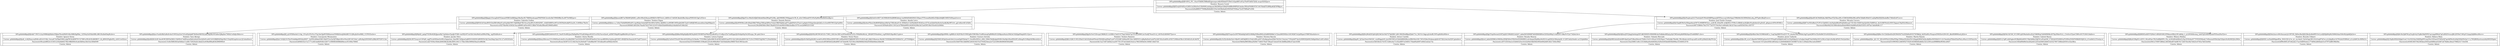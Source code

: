 digraph BTreeES{ 
 node[shape=record] 
node0xc0000885a0[label="<f0>|{<f1>DPI:gAAAAABgeJDJPvXVCj_PU_1SysVTAX9LTI8BxKEgjwznpscoKoNZldxkTCZ9eUxYguf6fUuSUp70oPUIdD27jlQL-mcgvD2SZg==|Nombre: Rosario Curiel|Correo: gAAAAABgeJDJEZwJtDV4fYyrG2KX-Lh2XfoZwLUIbN00LxbiAqcmLIXQ5KYprGDkQF4ARRr8MPlQCduhhuTKSaF0SBLVY3C16UYbldZTLRfWjo8QE5PBfgc=|Password:b0a88f0377008bd9d4d82103e1b038e6afd18505d57056ae72cf37089a87e594|Cuenta: Admin}|<f2>"] 
node0xc0000ffaa0[label="<f0>|{<f1>DPI:gAAAAABgeJDJkgqLiUbcngDeEVLkmm0VBIChAXKAqq1BmXyrR17XKf0mobsapxP9SPNl4C2swIicSkCVW6DfBy3LnM7TitNKEg==|Nombre: Gabriela Guillen|Correo: gAAAAABgeJDJ6VA1hFrkmRVD1DoZRFoWkzICoyEtp4kh5WUTljKMfqS7KUOz-yOxeBVcFzMOQYRT_cSAII54R8YtwWTuGNEWa9wdkPE2vj3G_FzWRbw78n0=|Password:ce5f270be9b14363b14aca86681a65ec69313ffb4765e8a5f6ee8539685e8841|Cuenta: Admin}|<f2>|{<f3>DPI:gAAAAABgeJDJmonQfK7mTlKAWOjMiM_cyRtv0HeA34ymuH0XbYvOXF5vb-4_Al0DvrL7o8G8Cdku8cBbs3dyezPHN34UQgCnYQ==|Nombre: Teodoro Pagan|Correo: gAAAAABgeJDJhlxo--a_TzXxi7hHdlWkWfx4FL1qnWiJacOedx4kPG6vHPoUQFlQ_Hj08Hc1eoWDBCtMYheJhQSfCTjxEUbR0JEMEaimodilxn5dpH0kjmI=|Password:f40fd61d8329a76aefb7622704122167e5bb45bb680d4fa2c8afdd5e0148e2d2|Cuenta: Admin}|<f4>|{<f5>DPI:gAAAAABgeJDJgOUio-MdzXvKJkf3AhAeRAnQWopFtLlMy_dj4OW6RLUW4jpgxOcT8_R_sZxU3M2mkYVU4YuFpMwMsxIbt6woBg==|Nombre: Daniela Batista|Correo: gAAAAABgeJDJeWW08sLzBvQDqLVBlk7MSqzTKKzpQ8Na1VnhsCRKFlhJhkLnj07LqkiKNhYsZTaz2-LgApkrl33QajzQienJtiQdLo1cGowRNTWGUJyFgN8=|Password:29e284f36fe1f8d158a602323cde082438bfcfedfbe107f1cee2d98f525153f3|Cuenta: Admin}|<f6>|{<f7>DPI:gAAAAABgeJDJ1k43vtHE71ACWRtHtVhQR9RGk4rp1-ks969dNA9QY6GCZ0poz7f7EwmdHaMZo55fJxIsRdJKUDfEEYdNypuIvw==|Nombre: Amalia Leiva|Correo: gAAAAABgeJDJzAxePIlznLRs86MYfjEkmzHhFqCTRZoKmEUif_WMd5zU-5ePkQ4h0CR3A3uo-Q73LmQ2k45biiXwIn5axRj3KyfWTuVc_gjUsKhevKCtZQ8=|Password:5f59a8cd20c11812a1d7864dd9f5c442834298e3d13a459518b103e441b3060d|Cuenta: Admin}|<f8>"] 
node0xc0001946c0[label="<f0>|{<f1>DPI:gAAAAABgeJDJttdk7-T9CUc2uyN9BtbljHhbluYXlJmFXsoh9X4YvRzcMBtHgf9lm_1Z5NeySsfYdlxHBLcB61lSxIbdObqWzA==|Nombre: Ignacio Serna|Correo: gAAAAABgeJDJmK_rvAQNmycwJNtK-oATc4-V1Kk_GwuaICToPRp03MQ-xfgPW3ZzBHPT0-T27I8Fsc9SvK3EdBi9RCV_AI_jRW43PqJIoHYj_chSG1wDZio=|Password:09ca2e8f0cfc315051254a0b84378b19ffb000c0ca6c8b9ea1fb31bc5f0df599|Cuenta: Admin}|<f2>|{<f3>DPI:gAAAAABgeJDJuz-Fua9yRhEaBoDc4nO1W52zyZwCGGuH2p0pf67K4Dal3I6VXLlnkGAqSKzV01k6wYJBqHet7MShUwXdJo38dw==|Nombre: Sara Abrego|Correo: gAAAAABgeJDJxlKKBvSsW-3mz4O9CKW5bZIKX-UIb09vh7zbB5oym0k4ris6oh5SorihDe9-os6LTzGGIRfJNQFkijrMeU33njSIEinpthvxzx1JCebmRow=|Password:15c8cf5ff43f43af3b8ae11a48c72925b2b1dbd23ce938a984af63fc896999c8|Cuenta: Admin}|<f4>"] 
node0xc0000ffaa0:f0 -> node0xc0001946c0 
node0xc000194720[label="<f0>|{<f1>DPI:gAAAAABgeJDJ_qLNYXHm4nCr1Ap_UFuyEsYVvFycTTg1AoUJp9V5D6IazwmYSMIhSwqX46zRlCULQB-gSzFee9lR2_CCPSYZwA==|Nombre: Concepción Miramontes|Correo: gAAAAABgeJDJuU3rHjlLN-PQo3Ysbb8gnWD2dcJND7_1JsP0GzRAmEMEUKkFFGwTjzYJP3Rpto5B-wVhuLBCGZC2lxZ_ejWz6g2Zl93S6Px2B8yWPYDP1CA=|Password:bf04633ce7a1177c24f1da6b9540c52877c596985f4988d06ecec91506a70664|Cuenta: Admin}|<f2>|{<f3>DPI:gAAAAABgeJDJMpX2_qelgZ7EEBc6QX2Jpow8Iy7q2tbhevFpeJJcYT4B--tud3PjrN7rnO2h14duMeEozHWnFMg_-xgZEbiBuA==|Nombre: Jacobo Olivo|Correo: gAAAAABgeJDJ3fs3R7EeayrnU2FhJD_nqjPVsrk50QoeZw9En1bpqclxsy_8axI98-TdDjjoaGqBDN-YtHERUbBYf9V9vNjCSmDAig1SpLPrE-Z7aNH3Eh4=|Password:caf27030a10b4e26063ffe2bcffecf691c0411176bc546e5890d34aa5ce8820b|Cuenta: Admin}|<f4>"] 
node0xc0000ffaa0:f2 -> node0xc000194720 
node0xc0000ff9e0[label="<f0>|{<f1>DPI:gAAAAABgeJDJW2ih8rhtN1D_Om0UEe8XLJmZXd0gPkxTlTmK2h6gyx0G2O1w5SLFmveQue4_alZIKTO0jqWLbg8BnX0cyIvYig==|Nombre: Gloria Murillo|Correo: gAAAAABgeJDJXmyIHbvem31VvSMiNmZcdnDLo3us6kQN6CTnG5OSuYR7DXEIfPIdaHrzUbrvaydB049cyGpXmsJJ5OfZCvBt9JFfdcHaaizIyNCVqH72uiw=|Password:a9ceac5b587215116b10a1fc20e0a877e4ef8be947181dbea85ca00fd2c0d341|Cuenta: Admin}|<f2>|{<f3>DPI:gAAAAABgeJDJ6kxM4lgHgRJsMEXuJ44f1F6VBPNnPMzEqcnBxXFyr1UeRjsvZ5e7mB5jpqOJrNr6pbNpTeL0Exxpa_Wc-pdsUA==|Nombre: Leticia Espinal|Correo: gAAAAABgeJDJ-5n0w0TNwi0CDbvibYQ3PeyyOr3bo6a-7VYiVBhLTp6teM6CB-dOWGh80D1puPFZ-Oj1UJEh2hxRDIU0iCTLNv3TWKYFSjJ5RZ7C2NnEKHA=|Password:0a21f105400681359ba8c225c6c968a9b473d35bbbd0a398f470e41981face41|Cuenta: Admin}|<f4>"] 
node0xc0000ffaa0:f4 -> node0xc0000ff9e0 
node0xc000194fc0[label="<f0>|{<f1>DPI:gAAAAABgeJDJOfOyI9CWG451Ev73W3_G0LOev3RUw2PDndHVm1yVLcTD0dMoMrtxL_BSQ6Y5Y0ex8wh_rcgPERi5GXpsBb1UgA==|Nombre: Víctor Ponce|Correo: gAAAAABgeJDJsHvSkH2gShDK1urnkYtuWXG9MwxWMTORUn4f9a4M4VFBJfKMP3PEUFzDL9-qR_KRjO18hmtoz-MeHb7iYHXXKeMYGFAMoPzV_y97P406JJo=|Password:d95485b022d6a8067c67fa4e9fc7b310fce36b0666b544a9340bb0bbe24bb3f8|Cuenta: Admin}|<f2>|{<f3>DPI:gAAAAABgeJDJpSfWKc-tgRREzO-K2FSXcFrVWFgRrGYRGWecTuiBSzimqFgRMRzIS1QO8psm9zziu3Hh3xC4QQgdVkajhHUsTg==|Nombre: Gustavo Arreola|Correo: gAAAAABgeJDJ35BZL8I3pl2nndr2dsL2cxon0qkYIQetpC3_Zws8SsDH1d_sMQ_O06iC8n8JukpbNQ0i-Doy8pLI0nefXNzW1u0bngPoTr66gOd5BbsuhQc=|Password:6c5fe8760c3db69b1d03f10437b1f793625bea2cf72233f9c664964056428ff1|Cuenta: Admin}|<f4>"] 
node0xc0000ffaa0:f6 -> node0xc000194fc0 
node0xc000195020[label="<f0>|{<f1>DPI:gAAAAABgeJDJg5IcVwCGDvojaUR6Bt2Cc1d3BEo7xhGUZ7NgUXASd7qvY5vSES8WCzivYta9J7NsnGUc2_tSOTe2L8DSSf7Tjw==|Nombre: Teodoro Ramírez|Correo: gAAAAABgeJDJKLGQK1O-M1ZDlaGUibGtDyKnbPDoubTR2DJSvgD0qFLm47vFEI2BC2iR4mIW1Hw14KWN31czJKg9aHzd1mhPYyQ4C0Za3ra6M-uF6N7GMBshFBlctUKNAEb3LAUAtPIF|Password:8a7ac27d072b0b21ea597701197eb1bfd410cb1a79633004e9c1049b7c8d37d3|Cuenta: Admin}|<f2>|{<f3>DPI:gAAAAABgeJDJ5Tnqw2uiY87WhbdfqEddS3rH6BqVSRm8M2o2QdBDX0KkCcCQonAWDNHxvl-I01M2K7nGpHSpmUFB8T4IuefaIw==|Nombre: Dorotea Rascón|Correo: gAAAAABgeJDJ-3LPJviIhAIzI3aUr9JaNCu6IOkJMGLG5aEsHR-axf47vHvj6pzpSanDXbCSZrXv13wyim17ZSnbQP7dyZzN8WHQbMGObRphMaiUuHUu0hI=|Password:9b64a9805f8ea2929b77d40379a4738aad7cfeee018c5b88fa268cd72ae1636f|Cuenta: Admin}|<f4>"] 
node0xc0000ffaa0:f8 -> node0xc000195020 
node0xc0000885a0:f0 -> node0xc0000ffaa0 
node0xc0000ffb00[label="<f0>|{<f1>DPI:gAAAAABgeJDJsPenjbvpQ1G7lwdvJxDUWxhD4BP6qooykPZVlucccoj1ANzVpq1T98h9hGSLY8N629yLzfq_jFPTg6vQKqlYrw==|Nombre: José Emilio Ocampo|Correo: gAAAAABgeJDJrGbgREWeYyEBzgn6mnEW7Q-WBBYW52oc_yuXCl8_EDnZW--eOJhWIvvTVWsUs9BAEomXtIJ8stNcq0xlbxQ3-gNsfZ_q8ajmsiv0F6v8VME=|Password:86733860e79e576773d70710a34e1cbf0a6b14b1b7daccea65f34354cc3f3757|Cuenta: Admin}|<f2>|{<f3>DPI:gAAAAABgeJDJxd0UACMdXQAy-8kEPkaeYTjCKmuWi-rUD8OhH0RsD8LedFbCXAkRcWAiOC1sjDgWkQVJQ5bubdRu736h4ZuPCw==|Nombre: Micaela Carrera|Correo: gAAAAABgeJDJK7twNDuBbeLFUPCtt7jkHElL1duNqQnR6oHVq9iAHuvgU7ZU4Ir1NtBC6ojGjhSDyTbR8Vuh_Are5rlRFNteEyV6VC0ppazC9qSIOyMlmeo=|Password:f8de9d2341080e4b4ad0deb9fb0c0afd80a924b555f31c9f7ba7a8a9feffc117|Cuenta: Admin}|<f4>"] 
node0xc000089e00[label="<f0>|{<f1>DPI:gAAAAABgeJDJDvjWidZZGjkYzJX23AChrOA3727kjVJXO_kM-1RQ3Xu8RpxPjhbC7rs_NiUGc1Agp-g2cbxBL3VFsg4bXtlnWA==|Nombre: Arturo Castillo|Correo: gAAAAABgeJDJapW_SjTIad-0wzrNACkV_i-mifDqgzhOI_Jsx2WOYB1xG5hXQRMQWurwRRr04oLH4-7dYvEQhn3ZnkrpcqhhfviX7QILZom3a2QVCglnddw=|Password:e54f33fe5e7419115d9ce4a71c02a4897ec0495170da69a4097e49d1edcba73a|Cuenta: Admin}|<f2>|{<f3>DPI:gAAAAABgeJDJgCFqnHwxmQ1B7JuJQCGWkXEQ-hiQrT_ukAoEK5Z8MR7kHZBMHBSwGD5Dy8WpCrvk4uHT-1BksPvf7pU7A2bd-A==|Nombre: Rosalia Monroy|Correo: gAAAAABgeJDJro4_kddeXHMK2z306Dhz29DJFiKtxOYKtDw93S9D8WLLnfvAnqwINjdRau9eDD-EcogNXOj1DKsJrqQE-1C2fFFzkQc9oddv-saT2Qjdb8k=|Password:c29751810ea1e53d44525ec41b3a04d18bf50fc095b4942fd914f217b92c982f|Cuenta: Admin}|<f4>|{<f5>DPI:gAAAAABgeJDJvBjXsoJ3YUJegjZaltdrpjZZCdKODDD5vW8i90KvkzYx8jbku6B2qLp5jtCMl3a4nj4kWRhDqwZ5sbKBRiF-cA==|Nombre: Yolanda Mercado|Correo: gAAAAABgeJDJii9ROzhtdDshQf9-DpzFpnFGBoyt8werb7XtKtvTzGUvINuxCZ3N3Spw17hd2aRp70he8d_PKvAEgtsvdrDvqcuafEvmMUjZKkQGAfyP9-Q=|Password:33a230f611d0c13518d6aa0ee6d926ac429e4305bb4859d498ac55340f5c47f5|Cuenta: Admin}|<f6>"] 
node0xc0000ffb00:f0 -> node0xc000089e00 
node0xc0000feba0[label="<f0>|{<f1>DPI:gAAAAABgeJDJsRfmOAoUlG98frktKCu_UaqCkqSREFEizZiT170_slea4aT6k-e90dix3qj51gzhQWVwTZn9zR4CD1dOZZDtyw==|Nombre: Javier Gallardo|Correo: gAAAAABgeJDJhrZR_eLeCv8px8zFSf6WEgQooOrETPDoq91jtWJkM-bdE5viOZpWAp2xUa5udjq1AzpB7dwNANjcSGCn56LoUhJvtrXxMJ-AP6ZUNsQuhSk=|Password:7d7a2dcd50b1d85ebac1e2649d8d82015f598f75c5b11c49ab239a1a4cd58007|Cuenta: Admin}|<f2>|{<f3>DPI:gAAAAABgeJDJRet-SvCZdQIedSzQN3WdYA7VzZZHd0xHCft75FlBkQj_lhZEhd9LrFhopzwEWDZwGZ9-GN_d8a9X9BWbutLjXQ==|Nombre: Martín Ramón|Correo: gAAAAABgeJDJw_2jC-3V_YJFztNPHuVi3I9mPlHgrT84bmDZeRuFR-G2fqqdQWKFkQhsAklBwZfZSXhEtCt-2vCfaob4mP0hbd5XaP6xLoWue1i1SF0ntc0=|Password:b251099392124659527352f144368282db82c5212391eee698884e9036ccb927|Cuenta: Admin}|<f4>|{<f5>DPI:gAAAAABgeJDJOfz1QCSH_VC1fWUgSO9m4a0suZLjCO66WqrCkH4fMD8y2070p3NbeVLtl_r_FwScsCFpwC589-xVG7G361GAdA==|Nombre: Gabriel Reyna|Correo: gAAAAABgeJDJSFvj7qBCnAliVgJeuNOBijfASz60N1TXki5J4KoGXJFX1siPiabSM_V7X02dGPQ5BX5xPODWnlYHSPS98KBVHJH1A_rFrix8dGLTFlwIzyc=|Password:540a80fd9b3ee26aefd122f1bd36652fb831b5527907168fed20501e32a5ffca|Cuenta: Admin}|<f6>"] 
node0xc0000ffb00:f2 -> node0xc0000feba0 
node0xc0000fec00[label="<f0>|{<f1>DPI:gAAAAABgeJDJ08lSEmRZVTQNleUvB926V49L5PMmeoSRtyL9CzdkSp_L_jrLHVHtRrotmj_2aftiTgGo4hPAzumPlYSonZ0aTQ==|Nombre: Mónica Medina|Correo: gAAAAABgeJDJBybO38gHCrcfZY3_SEydFkzrTWzYaBRjHPH_Ffn_xL0GbMckH8wELPgvN5StAwH77F0YH59Audy7sWmwm9VBuNpFZ0pluOlcB2MIYJScDMI=|Password:b3941270097d86dcc48348a487de8676172f47f5e3627b625c0765a7b633e00d|Cuenta: Admin}|<f2>|{<f3>DPI:gAAAAABgeJDJOdo2msvoWsSmxam2yUfF55X_RiDecRmXIJUJ3kvJtsBnRYPcVo1yu0JSXjkWqMzYAWk5danYi8c6SylpbKIJzQ==|Nombre: Ricardo Ulibarri|Correo: gAAAAABgeJDJ4SXU-xsNmKRNjpeRYm_WtD-FJCzUw_nL_sw-AznO_NnYeYgjvMUt3LiGxqR7bFwc-yLttfjqIKzz1A79LbIxNYBMoS_xCu2AI0Cfx-M99xY=|Password:bf99c60f1c67e6e2dc17ace5d693edccc77d09e2d644ab31e57972df8198d36a|Cuenta: Admin}|<f4>|{<f5>DPI:gAAAAABgeJDJt6-Hx3JdFNLejTnyJ6-4y2TqffaYAbf5PECqrrepgHWob7gGuRSZOvnssJBLQ5Y9oC18GpY12zpq24j8l8wuMw==|Nombre: Rebeca Mata|Correo: gAAAAABgeJDJ1HqRsMSbS4IJqhTcmC-VwVQUKmYAXfSlpfNYcmj5NsUHTamVF56Ny0J7qe4APKzDchHij5SXbPfeYpU11-j7WQBH0yxttsxzIs8y8WSNSpk=|Password:e050618f37f42383bea5043aa0d88ead32487a676bfbc26ea37966231710e504|Cuenta: Admin}|<f6>"] 
node0xc0000ffb00:f4 -> node0xc0000fec00 
node0xc0000885a0:f2 -> node0xc0000ffb00 
}